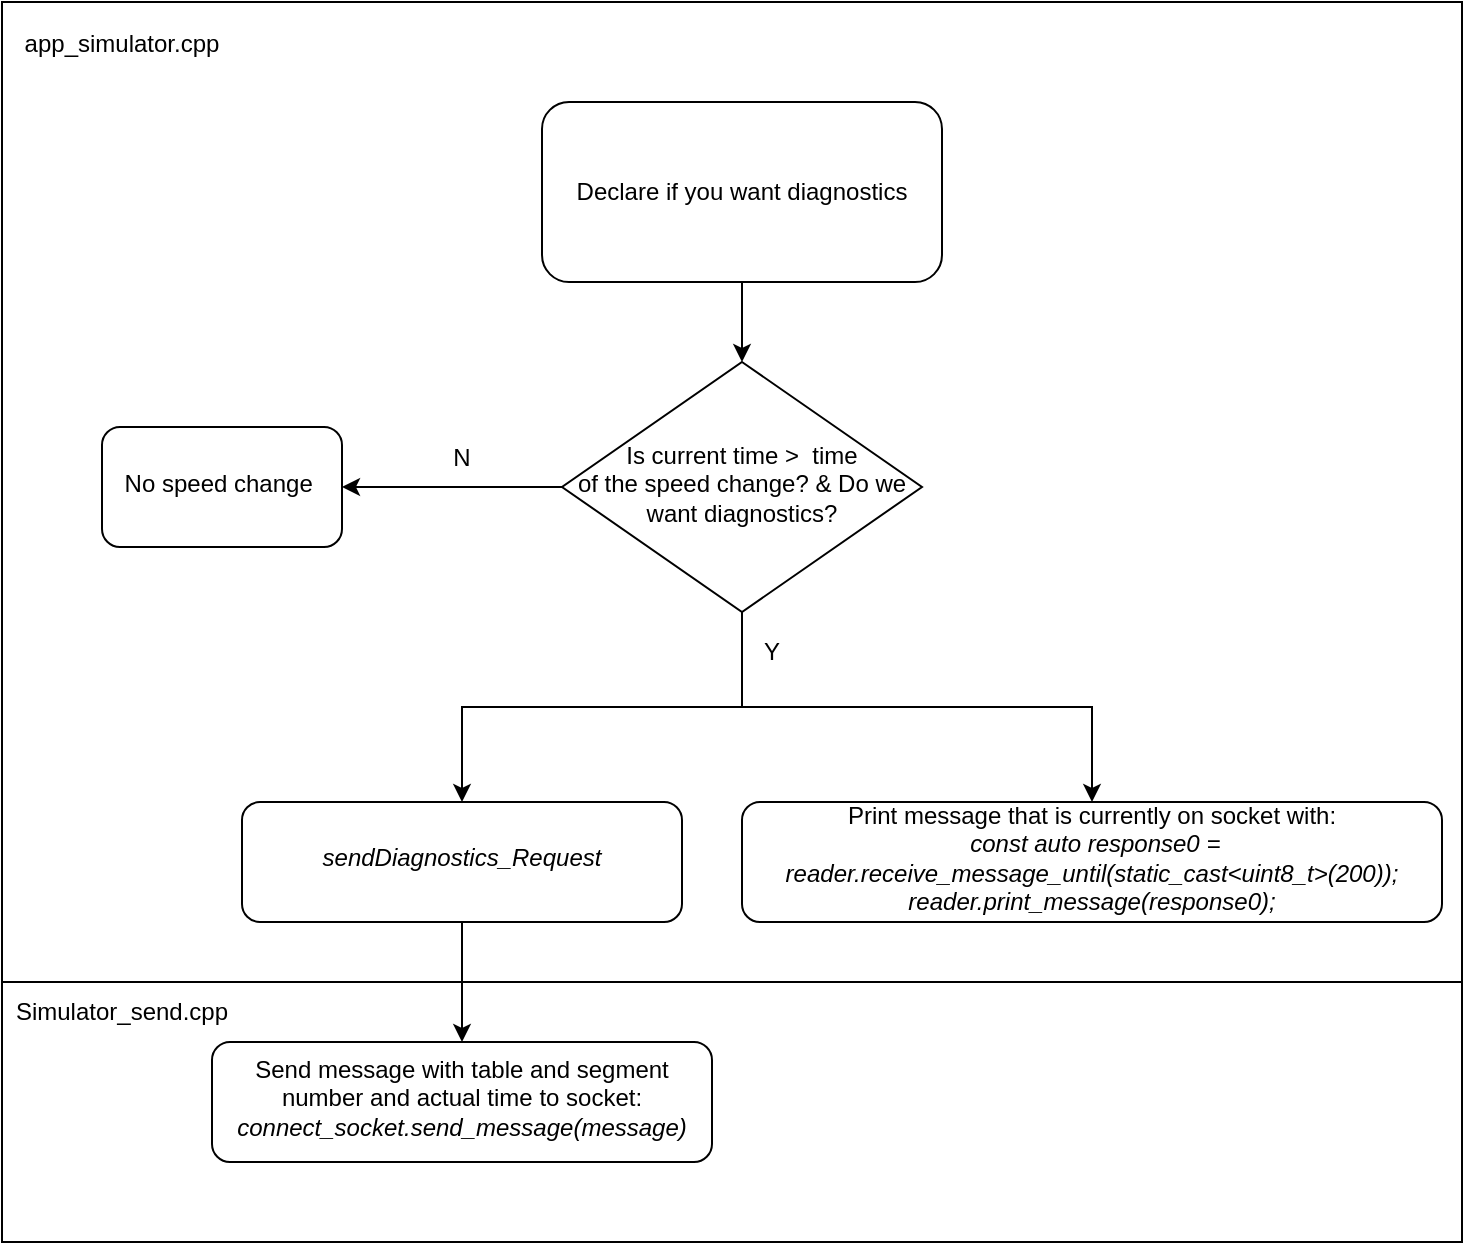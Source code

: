 <mxfile version="18.0.2" type="github">
  <diagram id="6dGspaSZ-LBUG3jmxN4q" name="Page-1">
    <mxGraphModel dx="1221" dy="681" grid="1" gridSize="10" guides="1" tooltips="1" connect="1" arrows="1" fold="1" page="1" pageScale="1" pageWidth="3300" pageHeight="4681" math="0" shadow="0">
      <root>
        <mxCell id="0" />
        <mxCell id="1" parent="0" />
        <mxCell id="nNCJjdia4qGImyiOLjnr-14" value="" style="whiteSpace=wrap;html=1;fillColor=none;" vertex="1" parent="1">
          <mxGeometry x="510" y="570" width="730" height="130" as="geometry" />
        </mxCell>
        <mxCell id="nNCJjdia4qGImyiOLjnr-1" value="" style="whiteSpace=wrap;html=1;fillColor=none;" vertex="1" parent="1">
          <mxGeometry x="510" y="80" width="730" height="490" as="geometry" />
        </mxCell>
        <mxCell id="nNCJjdia4qGImyiOLjnr-2" value="" style="edgeStyle=orthogonalEdgeStyle;rounded=0;orthogonalLoop=1;jettySize=auto;html=1;" edge="1" parent="1" source="nNCJjdia4qGImyiOLjnr-3" target="nNCJjdia4qGImyiOLjnr-7">
          <mxGeometry relative="1" as="geometry" />
        </mxCell>
        <mxCell id="nNCJjdia4qGImyiOLjnr-3" value="Declare if you want diagnostics" style="rounded=1;whiteSpace=wrap;html=1;fontSize=12;glass=0;strokeWidth=1;shadow=0;" vertex="1" parent="1">
          <mxGeometry x="780" y="130" width="200" height="90" as="geometry" />
        </mxCell>
        <mxCell id="nNCJjdia4qGImyiOLjnr-4" value="" style="edgeStyle=orthogonalEdgeStyle;rounded=0;orthogonalLoop=1;jettySize=auto;html=1;" edge="1" parent="1" source="nNCJjdia4qGImyiOLjnr-7" target="nNCJjdia4qGImyiOLjnr-8">
          <mxGeometry relative="1" as="geometry" />
        </mxCell>
        <mxCell id="nNCJjdia4qGImyiOLjnr-5" value="" style="edgeStyle=orthogonalEdgeStyle;rounded=0;orthogonalLoop=1;jettySize=auto;html=1;" edge="1" parent="1" source="nNCJjdia4qGImyiOLjnr-7" target="nNCJjdia4qGImyiOLjnr-10">
          <mxGeometry relative="1" as="geometry" />
        </mxCell>
        <mxCell id="nNCJjdia4qGImyiOLjnr-6" style="edgeStyle=orthogonalEdgeStyle;rounded=0;orthogonalLoop=1;jettySize=auto;html=1;" edge="1" parent="1" source="nNCJjdia4qGImyiOLjnr-7" target="nNCJjdia4qGImyiOLjnr-11">
          <mxGeometry relative="1" as="geometry" />
        </mxCell>
        <mxCell id="nNCJjdia4qGImyiOLjnr-7" value="Is current time &amp;gt;&amp;nbsp; time &lt;br&gt;of the speed change? &amp;amp; Do we want diagnostics?" style="rhombus;whiteSpace=wrap;html=1;shadow=0;fontFamily=Helvetica;fontSize=12;align=center;strokeWidth=1;spacing=6;spacingTop=-4;" vertex="1" parent="1">
          <mxGeometry x="790" y="260" width="180" height="125" as="geometry" />
        </mxCell>
        <mxCell id="nNCJjdia4qGImyiOLjnr-8" value="No speed change&amp;nbsp;" style="rounded=1;whiteSpace=wrap;html=1;shadow=0;strokeWidth=1;spacing=6;spacingTop=-4;" vertex="1" parent="1">
          <mxGeometry x="560" y="292.5" width="120" height="60" as="geometry" />
        </mxCell>
        <mxCell id="nNCJjdia4qGImyiOLjnr-9" value="" style="edgeStyle=orthogonalEdgeStyle;rounded=0;orthogonalLoop=1;jettySize=auto;html=1;" edge="1" parent="1" source="nNCJjdia4qGImyiOLjnr-10" target="nNCJjdia4qGImyiOLjnr-12">
          <mxGeometry relative="1" as="geometry" />
        </mxCell>
        <mxCell id="nNCJjdia4qGImyiOLjnr-10" value="&lt;i&gt;sendDiagnostics_Request&lt;/i&gt;" style="rounded=1;whiteSpace=wrap;html=1;shadow=0;strokeWidth=1;spacing=6;spacingTop=-4;" vertex="1" parent="1">
          <mxGeometry x="630" y="480" width="220" height="60" as="geometry" />
        </mxCell>
        <mxCell id="nNCJjdia4qGImyiOLjnr-11" value="Print message that is currently on socket with:&lt;br&gt;&lt;i&gt;&amp;nbsp;const auto response0 = reader.receive_message_until(static_cast&amp;lt;uint8_t&amp;gt;(200));&lt;/i&gt;&lt;br&gt;&lt;i&gt;reader.print_message(response0);&lt;/i&gt;" style="rounded=1;whiteSpace=wrap;html=1;shadow=0;strokeWidth=1;spacing=6;spacingTop=-4;" vertex="1" parent="1">
          <mxGeometry x="880" y="480" width="350" height="60" as="geometry" />
        </mxCell>
        <mxCell id="nNCJjdia4qGImyiOLjnr-12" value="Send message with table and segment number and actual time to socket:&lt;br&gt;&lt;i&gt;connect_socket.send_message(message)&lt;/i&gt;" style="rounded=1;whiteSpace=wrap;html=1;shadow=0;strokeWidth=1;spacing=6;spacingTop=-4;" vertex="1" parent="1">
          <mxGeometry x="615" y="600" width="250" height="60" as="geometry" />
        </mxCell>
        <mxCell id="nNCJjdia4qGImyiOLjnr-13" value="app_simulator.cpp" style="text;html=1;strokeColor=none;fillColor=none;align=center;verticalAlign=middle;whiteSpace=wrap;rounded=0;" vertex="1" parent="1">
          <mxGeometry x="540" y="86" width="60" height="30" as="geometry" />
        </mxCell>
        <mxCell id="nNCJjdia4qGImyiOLjnr-15" value="Simulator_send.cpp" style="text;html=1;strokeColor=none;fillColor=none;align=center;verticalAlign=middle;whiteSpace=wrap;rounded=0;" vertex="1" parent="1">
          <mxGeometry x="540" y="570" width="60" height="30" as="geometry" />
        </mxCell>
        <mxCell id="nNCJjdia4qGImyiOLjnr-16" value="Y" style="text;html=1;strokeColor=none;fillColor=none;align=center;verticalAlign=middle;whiteSpace=wrap;rounded=0;" vertex="1" parent="1">
          <mxGeometry x="865" y="390" width="60" height="30" as="geometry" />
        </mxCell>
        <mxCell id="nNCJjdia4qGImyiOLjnr-17" value="N" style="text;html=1;strokeColor=none;fillColor=none;align=center;verticalAlign=middle;whiteSpace=wrap;rounded=0;" vertex="1" parent="1">
          <mxGeometry x="710" y="292.5" width="60" height="30" as="geometry" />
        </mxCell>
      </root>
    </mxGraphModel>
  </diagram>
</mxfile>
